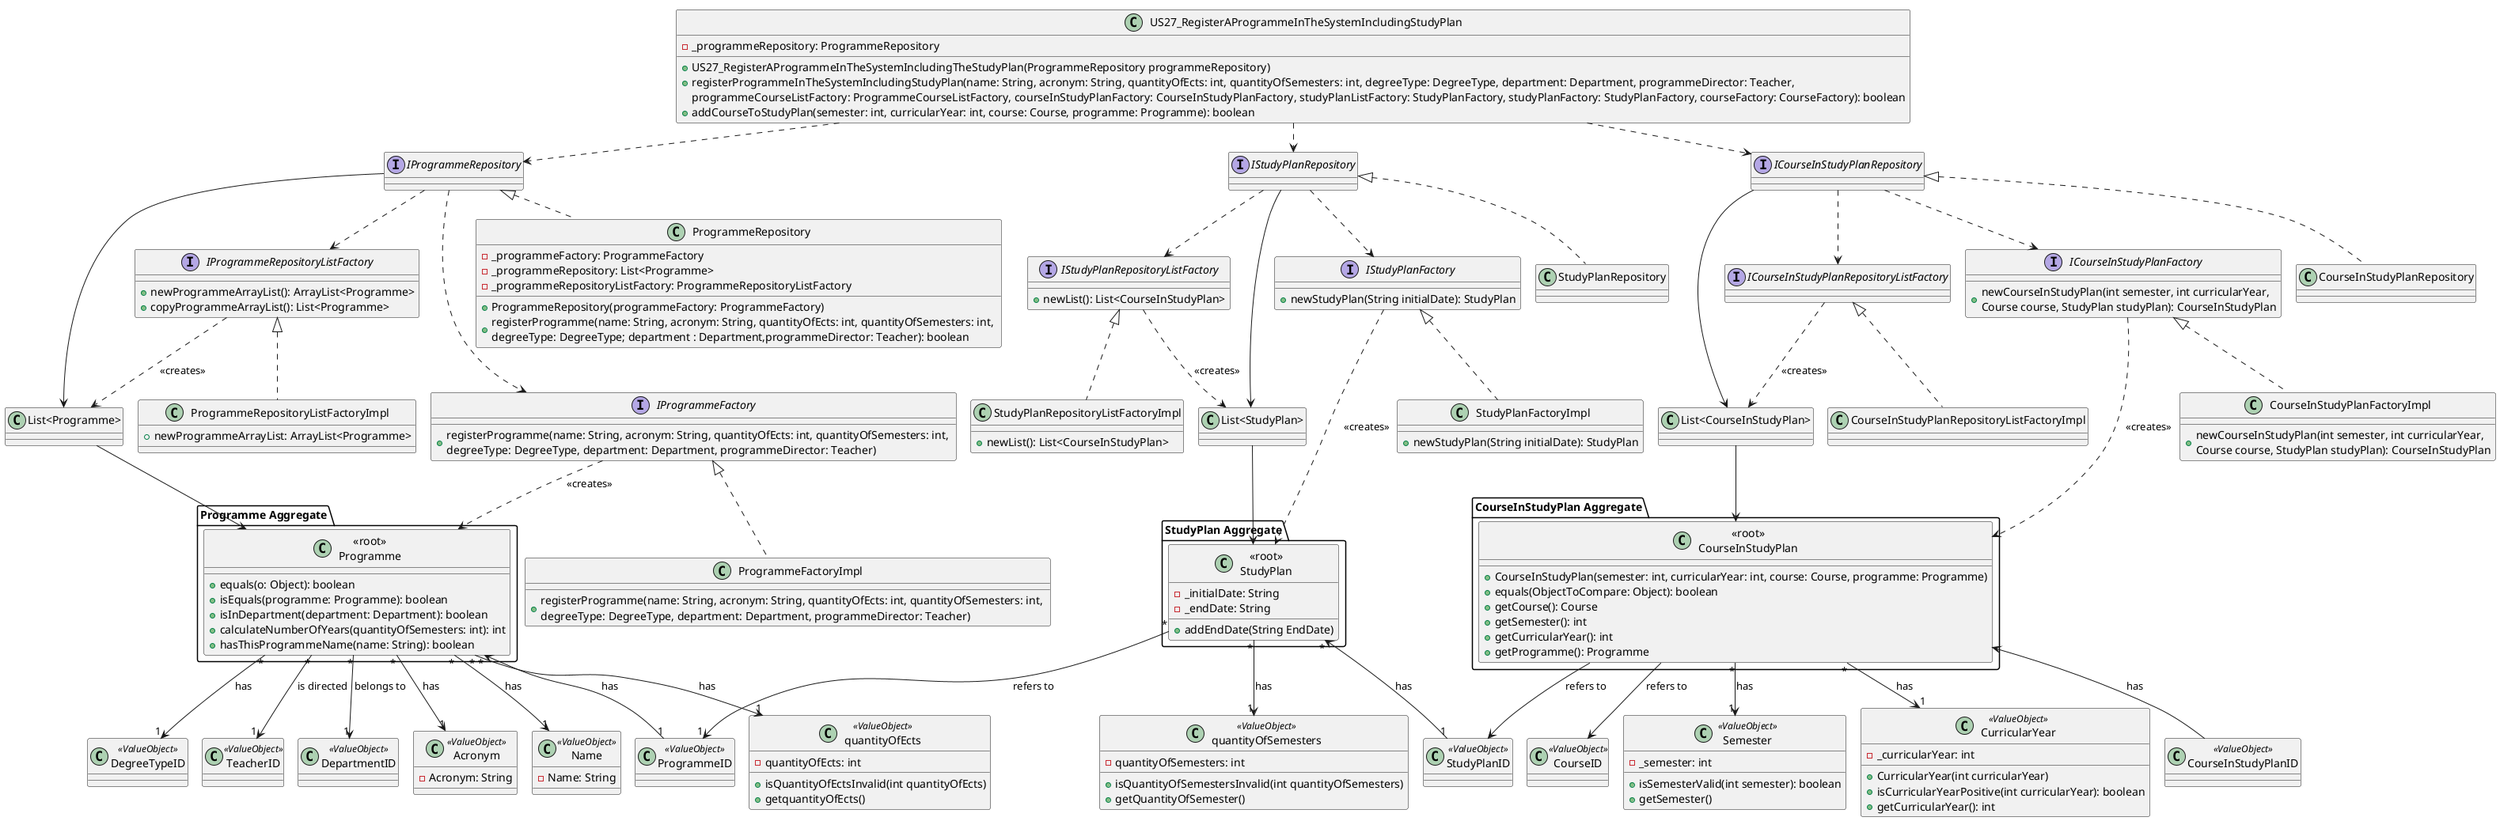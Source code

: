 @startuml
!pragma layout smetana

class US27_RegisterAProgrammeInTheSystemIncludingStudyPlan {
    -_programmeRepository: ProgrammeRepository
    +US27_RegisterAProgrammeInTheSystemIncludingTheStudyPlan(ProgrammeRepository programmeRepository)
    +registerProgrammeInTheSystemIncludingStudyPlan(name: String, acronym: String, quantityOfEcts: int, quantityOfSemesters: int, degreeType: DegreeType, department: Department, programmeDirector: Teacher,
    programmeCourseListFactory: ProgrammeCourseListFactory, courseInStudyPlanFactory: CourseInStudyPlanFactory, studyPlanListFactory: StudyPlanFactory, studyPlanFactory: StudyPlanFactory, courseFactory: CourseFactory): boolean
    +addCourseToStudyPlan(semester: int, curricularYear: int, course: Course, programme: Programme): boolean
}

class "List<Programme>" {}
class "List<CourseInStudyPlan>" {}
class "List<StudyPlan>" {}

class DepartmentID <<ValueObject>> {}
class Acronym <<ValueObject>> {
    -Acronym: String
}
class Name <<ValueObject>> {
    -Name: String
}

class ProgrammeID <<ValueObject>> {}

class quantityOfEcts <<ValueObject>> {
    -quantityOfEcts: int
    +isQuantityOfEctsInvalid(int quantityOfEcts)
    +getquantityOfEcts()
}

class quantityOfSemesters <<ValueObject>> {
    -quantityOfSemesters: int
    + isQuantityOfSemestersInvalid(int quantityOfSemesters)
    +getQuantityOfSemester()
}

package "Programme Aggregate" {
    class "<<root>>\nProgramme" {
         + equals(o: Object): boolean
         + isEquals(programme: Programme): boolean
         + isInDepartment(department: Department): boolean
         + calculateNumberOfYears(quantityOfSemesters: int): int
         + hasThisProgrammeName(name: String): boolean
    }



}
class ProgrammeRepository {
     -_programmeFactory: ProgrammeFactory
     -_programmeRepository: List<Programme>
     -_programmeRepositoryListFactory: ProgrammeRepositoryListFactory
     +ProgrammeRepository(programmeFactory: ProgrammeFactory)
     +registerProgramme(name: String, acronym: String, quantityOfEcts: int, quantityOfSemesters: int, \ndegreeType: DegreeType; department : Department,programmeDirector: Teacher): boolean
}

interface IProgrammeRepository {
}

class DegreeTypeID <<ValueObject>> {}

class TeacherID <<ValueObject>> {}

class CourseID <<ValueObject>> {}

class StudyPlanID <<ValueObject>> {}

package "StudyPlan Aggregate" {
    class "<<root>>\nStudyPlan" {
        -_initialDate: String
        -_endDate: String
        + addEndDate(String EndDate)
    }
}

class Semester <<ValueObject>> {
    -_semester: int
    +isSemesterValid(int semester): boolean
    +getSemester()
}

class CurricularYear <<ValueObject>> {
        -_curricularYear: int
        +CurricularYear(int curricularYear)
        +isCurricularYearPositive(int curricularYear): boolean
        +getCurricularYear(): int
}

class CourseInStudyPlanID <<ValueObject>> {}

package "CourseInStudyPlan Aggregate" {
    class "<<root>>\nCourseInStudyPlan" {
        +CourseInStudyPlan(semester: int, curricularYear: int, course: Course, programme: Programme)
        +equals(ObjectToCompare: Object): boolean
        +getCourse(): Course
        +getSemester(): int
        +getCurricularYear(): int
        +getProgramme(): Programme
    }


}
interface ICourseInStudyPlanRepository {
}

class CourseInStudyPlanRepository {
}

interface ICourseInStudyPlanFactory{
    +newCourseInStudyPlan(int semester, int curricularYear, \nCourse course, StudyPlan studyPlan): CourseInStudyPlan
}

class CourseInStudyPlanFactoryImpl{
    +newCourseInStudyPlan(int semester, int curricularYear, \nCourse course, StudyPlan studyPlan): CourseInStudyPlan
    }

interface IStudyPlanRepository {
}

class StudyPlanRepository {
}

interface IStudyPlanRepositoryListFactory {
    +newList(): List<CourseInStudyPlan>
}

class StudyPlanRepositoryListFactoryImpl {
    +newList(): List<CourseInStudyPlan>
}

class StudyPlanFactoryImpl {
    +newStudyPlan(String initialDate): StudyPlan
}

interface IStudyPlanFactory {
    +newStudyPlan(String initialDate): StudyPlan
}

interface IProgrammeRepositoryListFactory {
    +newProgrammeArrayList(): ArrayList<Programme>
    +copyProgrammeArrayList(): List<Programme>
}

class ProgrammeRepositoryListFactoryImpl {
    +newProgrammeArrayList: ArrayList<Programme>
}

interface IProgrammeFactory {
    +registerProgramme(name: String, acronym: String, quantityOfEcts: int, quantityOfSemesters: int, \ndegreeType: DegreeType, department: Department, programmeDirector: Teacher)
}

class ProgrammeFactoryImpl {
    +registerProgramme(name: String, acronym: String, quantityOfEcts: int, quantityOfSemesters: int, \ndegreeType: DegreeType, department: Department, programmeDirector: Teacher)
}

class CourseInStudyPlanRepositoryListFactoryImpl {}

interface ICourseInStudyPlanRepositoryListFactory {}


US27_RegisterAProgrammeInTheSystemIncludingStudyPlan ..> IProgrammeRepository
US27_RegisterAProgrammeInTheSystemIncludingStudyPlan ..> ICourseInStudyPlanRepository
US27_RegisterAProgrammeInTheSystemIncludingStudyPlan ..> IStudyPlanRepository

IStudyPlanRepository <|.. StudyPlanRepository
IStudyPlanRepository ..> IStudyPlanRepositoryListFactory
IStudyPlanRepositoryListFactory <|.. StudyPlanRepositoryListFactoryImpl
IStudyPlanRepositoryListFactory ..> "List<StudyPlan>" : "<<creates>>"
IStudyPlanRepository --> "List<StudyPlan>"
IStudyPlanRepository ..> IStudyPlanFactory
IStudyPlanFactory <|.. StudyPlanFactoryImpl
IStudyPlanFactory ..> "<<root>>\nStudyPlan" : "<<creates>>"
"List<StudyPlan>" --> "<<root>>\nStudyPlan"
"<<root>>\nStudyPlan" "*" --> "1" ProgrammeID : refers to

ICourseInStudyPlanRepository <|.. CourseInStudyPlanRepository
ICourseInStudyPlanRepository ..> ICourseInStudyPlanRepositoryListFactory
ICourseInStudyPlanRepositoryListFactory <|.. CourseInStudyPlanRepositoryListFactoryImpl
ICourseInStudyPlanRepositoryListFactory ..> "List<CourseInStudyPlan>" : "<<creates>>"
ICourseInStudyPlanRepository --> "List<CourseInStudyPlan>"
ICourseInStudyPlanRepository ..> ICourseInStudyPlanFactory
ICourseInStudyPlanFactory <|.. CourseInStudyPlanFactoryImpl
ICourseInStudyPlanFactory ..> "<<root>>\nCourseInStudyPlan" : "<<creates>>"
"List<CourseInStudyPlan>" --> "<<root>>\nCourseInStudyPlan"
"<<root>>\nCourseInStudyPlan" --> CourseID: refers to
"<<root>>\nCourseInStudyPlan" --> StudyPlanID: refers to
"<<root>>\nCourseInStudyPlan" <-- CourseInStudyPlanID: has


IProgrammeRepository <|.. ProgrammeRepository
IProgrammeRepository ..> IProgrammeRepositoryListFactory
IProgrammeRepositoryListFactory <|.. ProgrammeRepositoryListFactoryImpl
IProgrammeRepositoryListFactory ..> "List<Programme>" : "<<creates>>"
IProgrammeRepository --> "List<Programme>"
IProgrammeRepository ..> IProgrammeFactory
IProgrammeFactory <|.. ProgrammeFactoryImpl
IProgrammeFactory ..> "<<root>>\nProgramme" : "<<creates>>"
"List<Programme>" --> "<<root>>\nProgramme"
"<<root>>\nProgramme" "*" --> "1" TeacherID : "is directed"
"<<root>>\nProgramme" "*" --> "1" DepartmentID : "belongs to"
"<<root>>\nProgramme" "*" --> "1" DegreeTypeID : "has"
"<<root>>\nStudyPlan" "*" --> "1" quantityOfSemesters : "has"
"<<root>>\nProgramme" "*" --> "1" quantityOfEcts : "has"
"<<root>>\nProgramme" "*" --> "1" Acronym : "has"
"<<root>>\nProgramme" "*" --> "1" Name : "has"
"<<root>>\nProgramme" "*" <-- "1" ProgrammeID : "has"

"<<root>>\nCourseInStudyPlan" "*" --> "1" Semester : "has"
"<<root>>\nCourseInStudyPlan" "*" --> "1" CurricularYear : "has"

"<<root>>\nStudyPlan" "*" <-- "1" StudyPlanID: "has"


@enduml